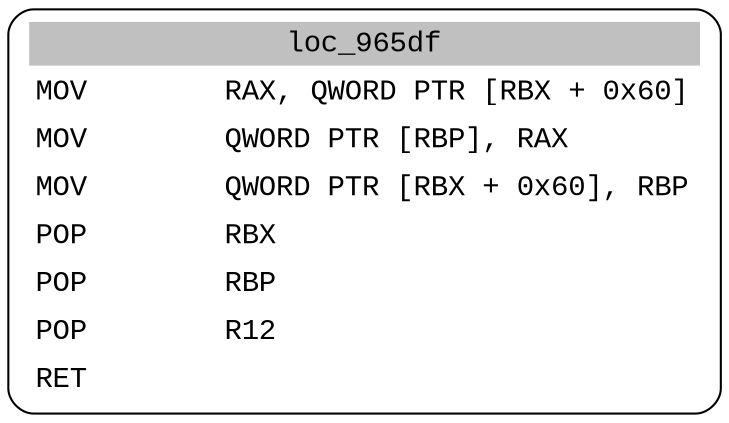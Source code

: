 digraph asm_graph {
1941 [
shape="Mrecord" fontname="Courier New"label =<<table border="0" cellborder="0" cellpadding="3"><tr><td align="center" colspan="2" bgcolor="grey">loc_965df</td></tr><tr><td align="left">MOV        RAX, QWORD PTR [RBX + 0x60]</td></tr><tr><td align="left">MOV        QWORD PTR [RBP], RAX</td></tr><tr><td align="left">MOV        QWORD PTR [RBX + 0x60], RBP</td></tr><tr><td align="left">POP        RBX</td></tr><tr><td align="left">POP        RBP</td></tr><tr><td align="left">POP        R12</td></tr><tr><td align="left">RET        </td></tr></table>> ];
}
